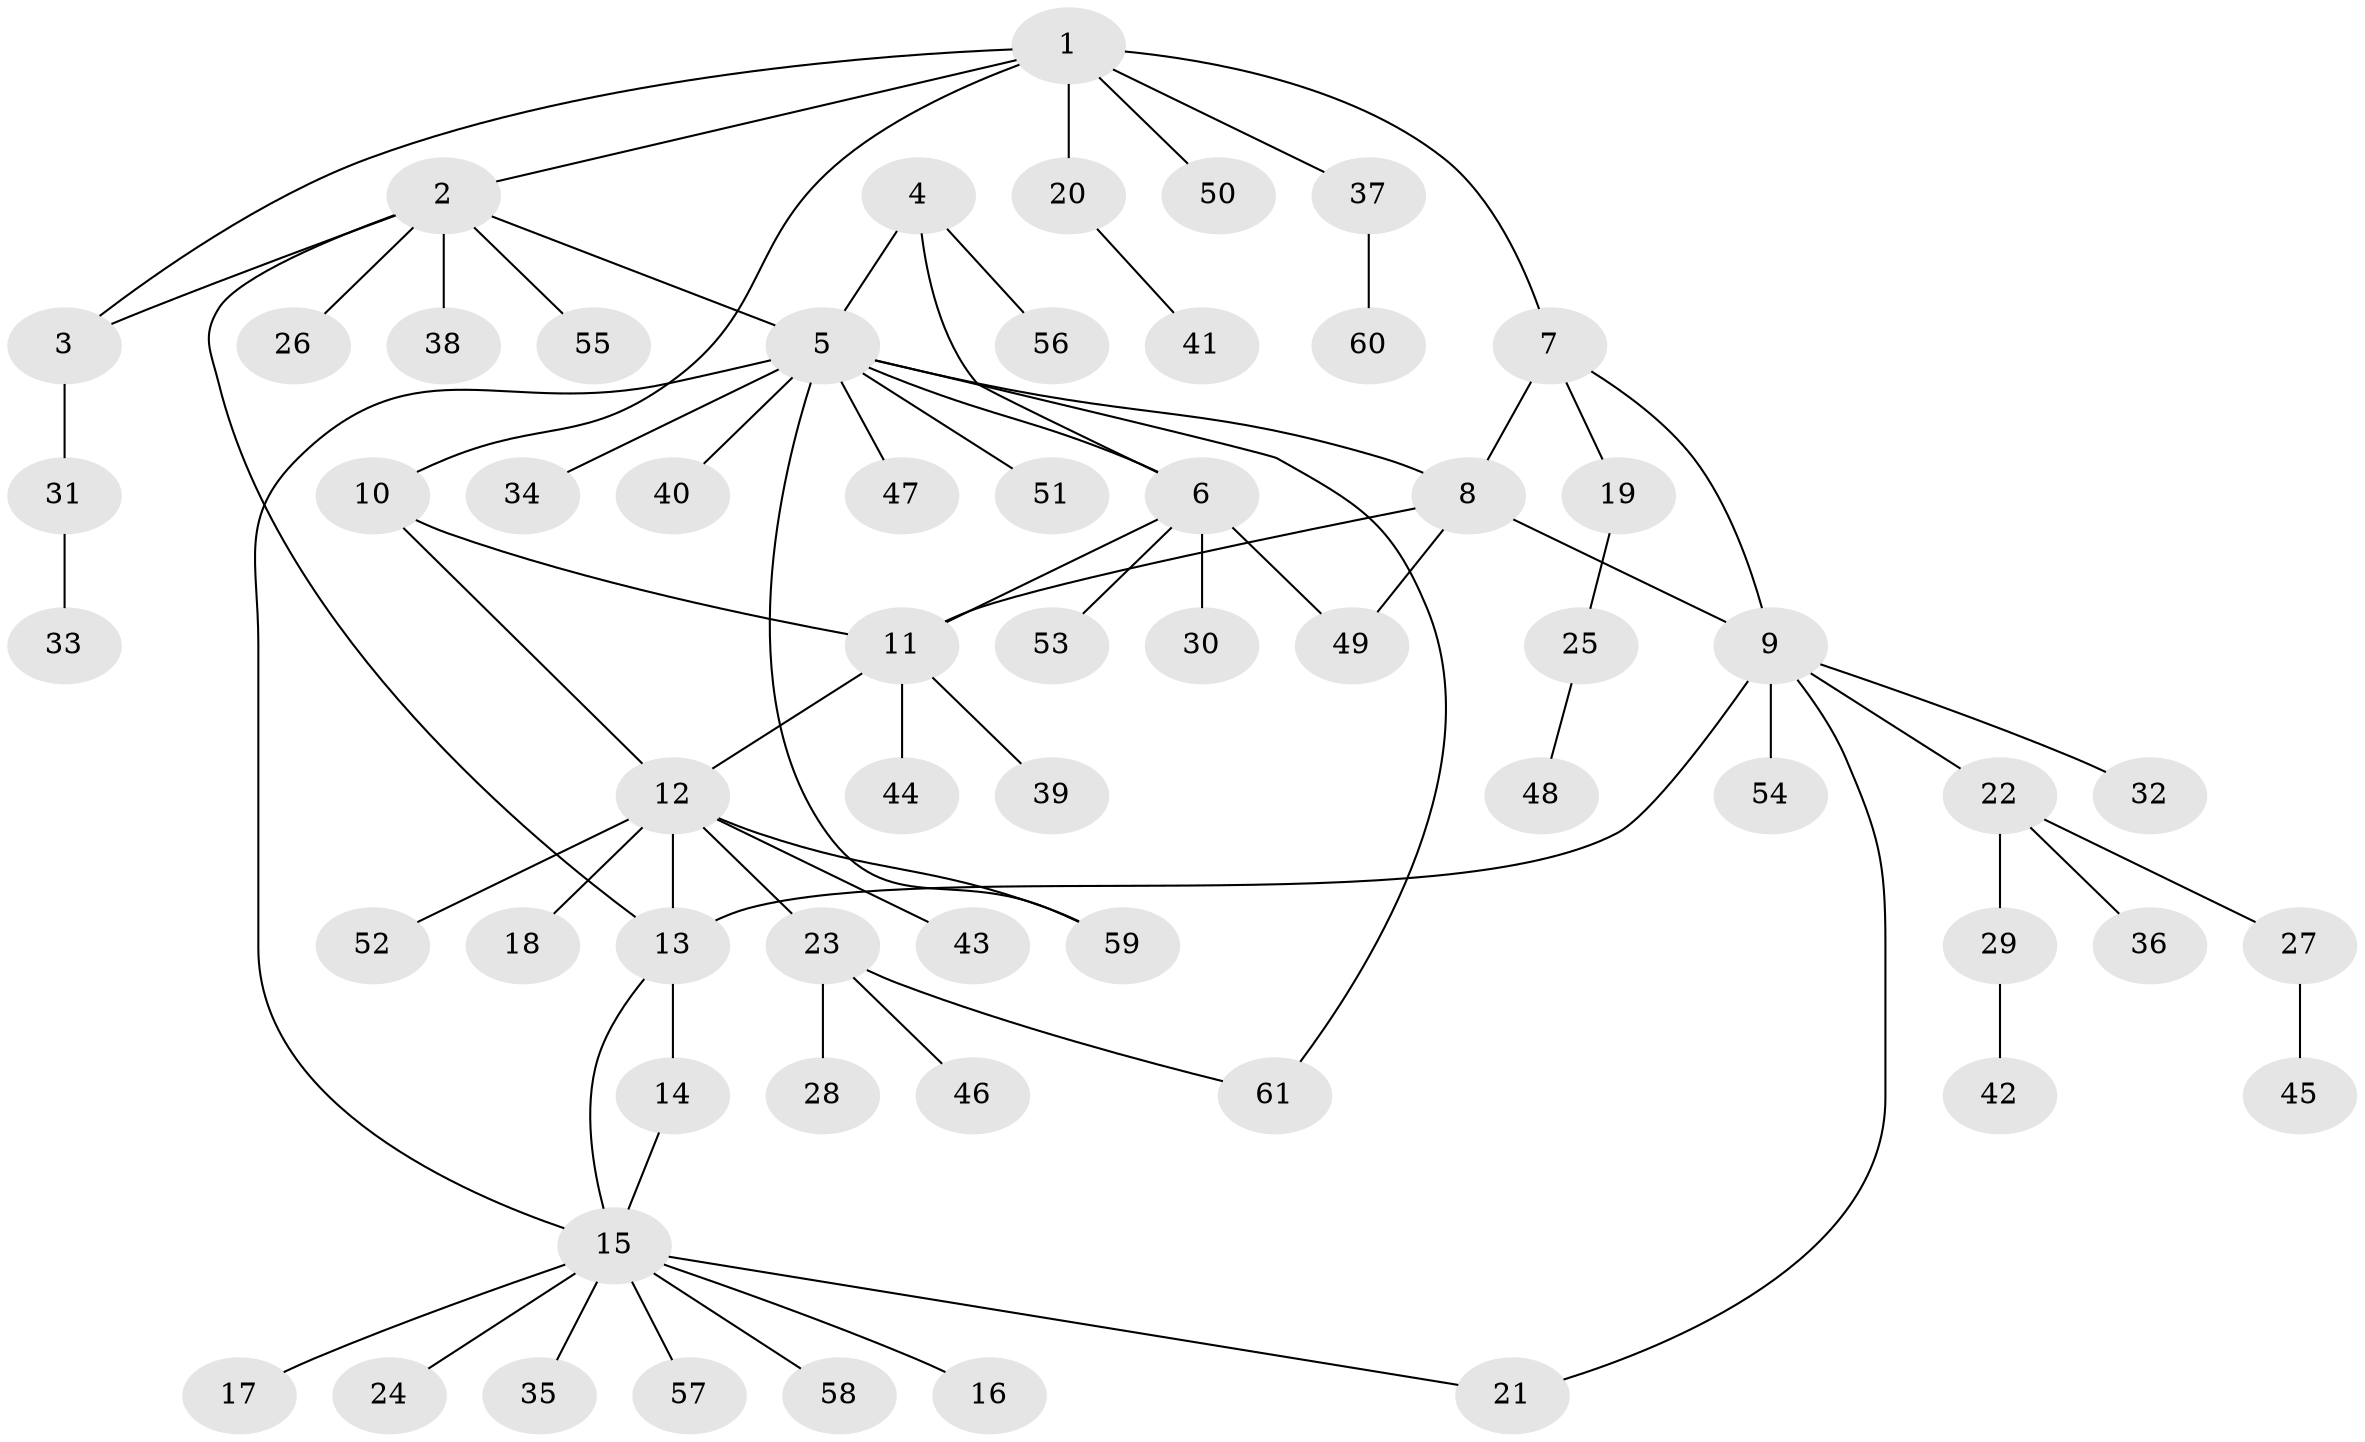 // coarse degree distribution, {6: 0.046511627906976744, 7: 0.046511627906976744, 3: 0.09302325581395349, 10: 0.023255813953488372, 2: 0.13953488372093023, 5: 0.06976744186046512, 4: 0.046511627906976744, 9: 0.023255813953488372, 1: 0.5116279069767442}
// Generated by graph-tools (version 1.1) at 2025/52/03/04/25 22:52:14]
// undirected, 61 vertices, 75 edges
graph export_dot {
  node [color=gray90,style=filled];
  1;
  2;
  3;
  4;
  5;
  6;
  7;
  8;
  9;
  10;
  11;
  12;
  13;
  14;
  15;
  16;
  17;
  18;
  19;
  20;
  21;
  22;
  23;
  24;
  25;
  26;
  27;
  28;
  29;
  30;
  31;
  32;
  33;
  34;
  35;
  36;
  37;
  38;
  39;
  40;
  41;
  42;
  43;
  44;
  45;
  46;
  47;
  48;
  49;
  50;
  51;
  52;
  53;
  54;
  55;
  56;
  57;
  58;
  59;
  60;
  61;
  1 -- 2;
  1 -- 3;
  1 -- 7;
  1 -- 10;
  1 -- 20;
  1 -- 37;
  1 -- 50;
  2 -- 3;
  2 -- 5;
  2 -- 13;
  2 -- 26;
  2 -- 38;
  2 -- 55;
  3 -- 31;
  4 -- 5;
  4 -- 6;
  4 -- 56;
  5 -- 6;
  5 -- 8;
  5 -- 15;
  5 -- 34;
  5 -- 40;
  5 -- 47;
  5 -- 51;
  5 -- 59;
  5 -- 61;
  6 -- 11;
  6 -- 30;
  6 -- 49;
  6 -- 53;
  7 -- 8;
  7 -- 9;
  7 -- 19;
  8 -- 9;
  8 -- 11;
  8 -- 49;
  9 -- 13;
  9 -- 21;
  9 -- 22;
  9 -- 32;
  9 -- 54;
  10 -- 11;
  10 -- 12;
  11 -- 12;
  11 -- 39;
  11 -- 44;
  12 -- 13;
  12 -- 18;
  12 -- 23;
  12 -- 43;
  12 -- 52;
  12 -- 59;
  13 -- 14;
  13 -- 15;
  14 -- 15;
  15 -- 16;
  15 -- 17;
  15 -- 21;
  15 -- 24;
  15 -- 35;
  15 -- 57;
  15 -- 58;
  19 -- 25;
  20 -- 41;
  22 -- 27;
  22 -- 29;
  22 -- 36;
  23 -- 28;
  23 -- 46;
  23 -- 61;
  25 -- 48;
  27 -- 45;
  29 -- 42;
  31 -- 33;
  37 -- 60;
}
